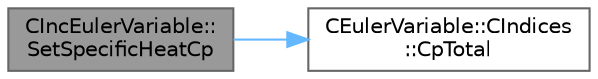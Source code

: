 digraph "CIncEulerVariable::SetSpecificHeatCp"
{
 // LATEX_PDF_SIZE
  bgcolor="transparent";
  edge [fontname=Helvetica,fontsize=10,labelfontname=Helvetica,labelfontsize=10];
  node [fontname=Helvetica,fontsize=10,shape=box,height=0.2,width=0.4];
  rankdir="LR";
  Node1 [id="Node000001",label="CIncEulerVariable::\lSetSpecificHeatCp",height=0.2,width=0.4,color="gray40", fillcolor="grey60", style="filled", fontcolor="black",tooltip="Set the specific heat Cp."];
  Node1 -> Node2 [id="edge1_Node000001_Node000002",color="steelblue1",style="solid",tooltip=" "];
  Node2 [id="Node000002",label="CEulerVariable::CIndices\l::CpTotal",height=0.2,width=0.4,color="grey40", fillcolor="white", style="filled",URL="$structCEulerVariable_1_1CIndices.html#a2ac0b6dd55633f82eaf3c4f631ce95e2",tooltip=" "];
}
